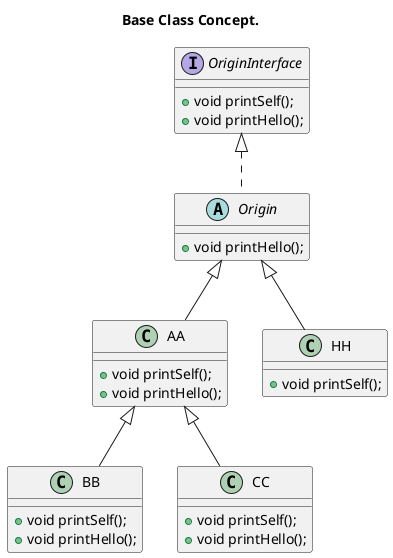 @startuml

title Base Class Concept.

' extends <|--
' implement <|..

interface OriginInterface {
    +void printSelf();
    +void printHello();
}

abstract class Origin {
    +void printHello();
}

class AA {
    +void printSelf();
    +void printHello();
}

class BB {
    +void printSelf();
    +void printHello();
}

class CC {
    +void printSelf();
    +void printHello();
}

class HH {
    +void printSelf();
}


' https://pdai.tech/md/java/basic/java-basic-oop.html
' 了解 Aggregation, Composition, Association, Dependency

OriginInterface <|.. Origin
Origin <|-- AA
Origin <|-- HH
AA <|-- BB
AA <|-- CC

@enduml
  
